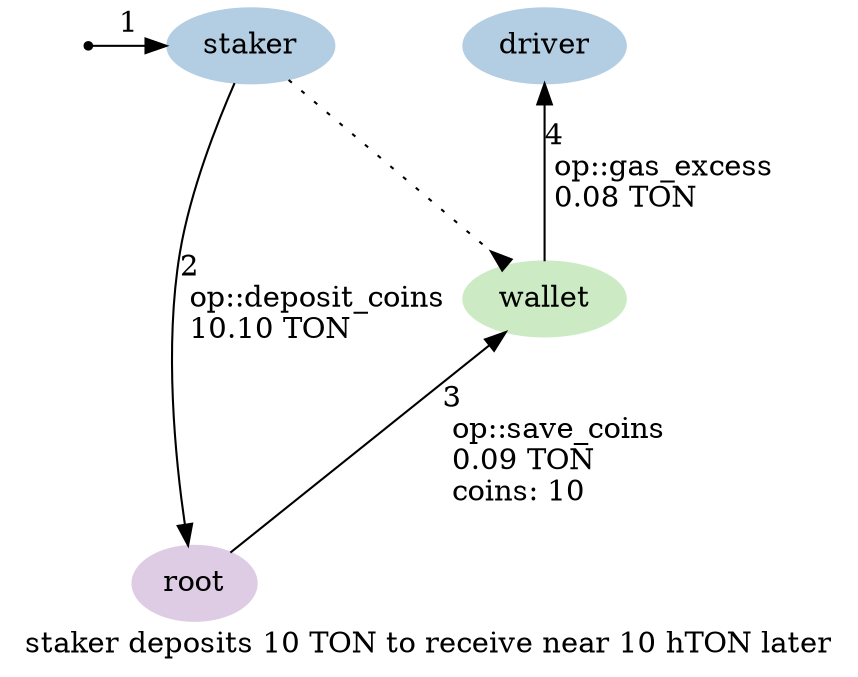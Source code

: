 digraph {
    label="staker deposits 10 TON to receive near 10 hTON later"
    node [ colorscheme=pastel19 style=filled ]

    /* Entities */
    external [ shape=point ]
    staker, driver [ color=2 ]
    wallet [ color=3 ]
    root [ color=4 ]

    /* Relationships */
    staker -> wallet [ arrowhead=inv style=dotted ]
    external -> staker [ label="1" ]
    staker -> root [ label="2\l op::deposit_coins\l 10.10 TON\l" ]
    root -> wallet [ label="3\l op::save_coins\l 0.09 TON\l coins: 10\l" ]
    wallet -> driver [ label="4\l op::gas_excess\l 0.08 TON\l" ]

    /* Ranks */
    { rank=min external staker driver }
    { rank=max root }
}
